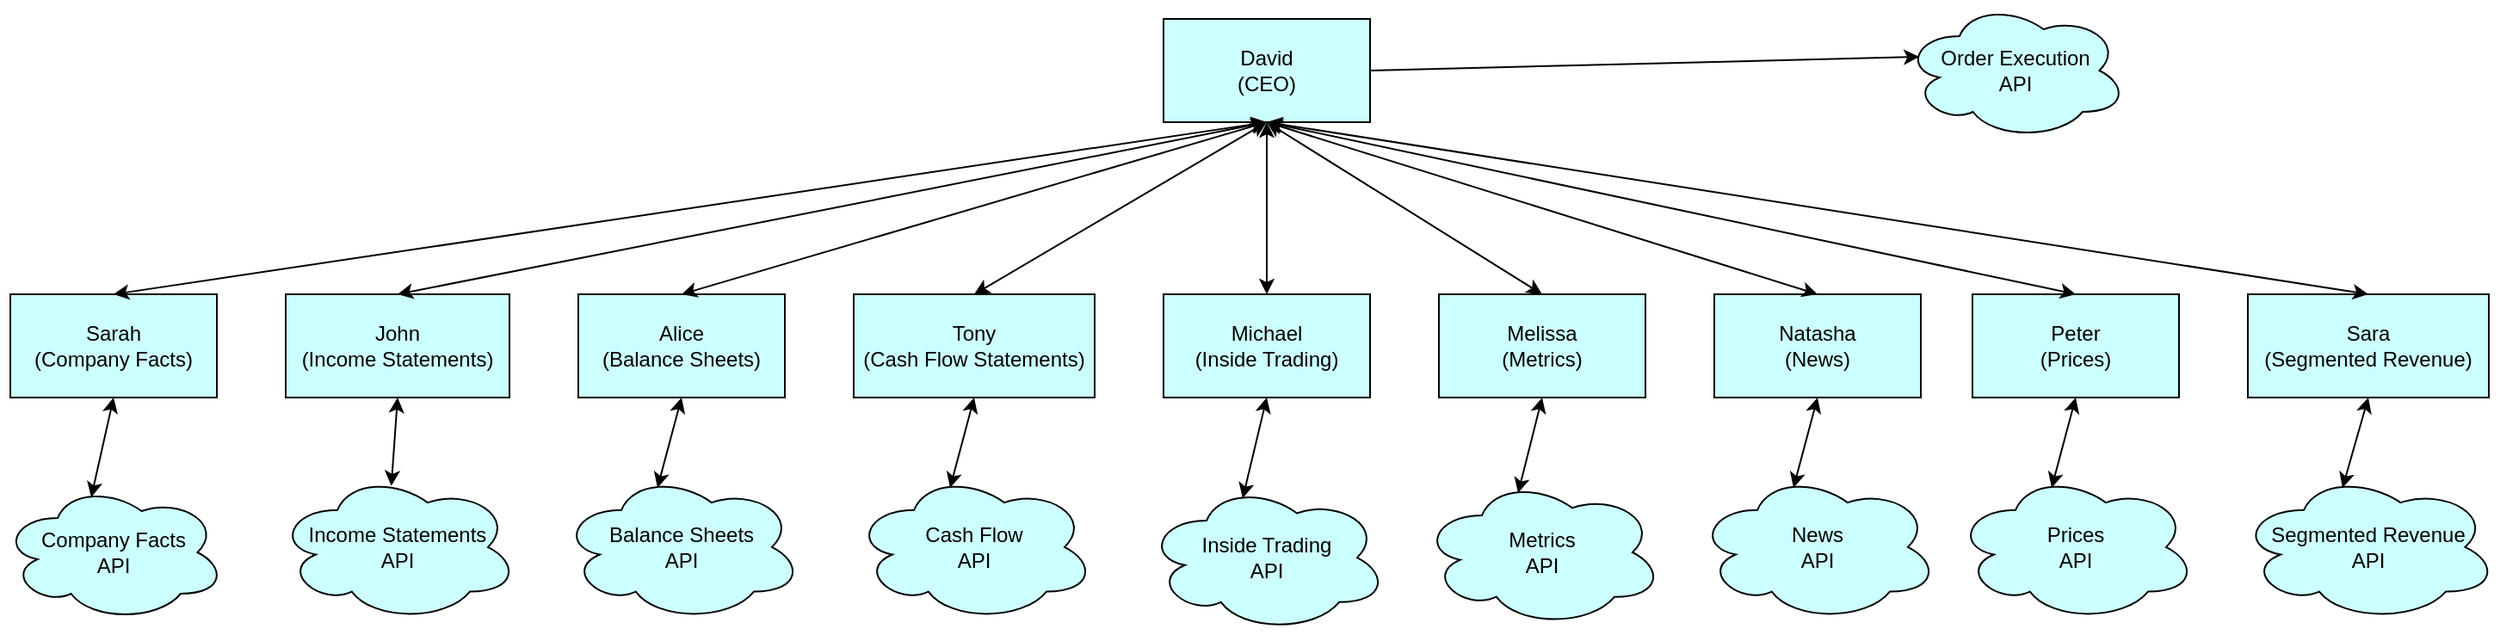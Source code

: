 <mxfile version="26.0.8">
  <diagram name="Page-1" id="_lZWDnlzz12lldunb9Sg">
    <mxGraphModel dx="1717" dy="1111" grid="1" gridSize="10" guides="1" tooltips="1" connect="1" arrows="1" fold="1" page="1" pageScale="1" pageWidth="1654" pageHeight="500" background="#FFFFFF" math="0" shadow="0">
      <root>
        <mxCell id="0" />
        <mxCell id="1" parent="0" />
        <mxCell id="IL2ZAVDEKWoscdO1TFzV-2" value="David&lt;br&gt;(CEO)" style="rounded=0;whiteSpace=wrap;html=1;fillColor=light-dark(#CCFFFF,var(--ge-dark-color, #121212));" vertex="1" parent="1">
          <mxGeometry x="780" y="80" width="120" height="60" as="geometry" />
        </mxCell>
        <mxCell id="IL2ZAVDEKWoscdO1TFzV-4" value="Sara&lt;br&gt;(Segmented Revenue)" style="rounded=0;whiteSpace=wrap;html=1;fillColor=light-dark(#CCFFFF,var(--ge-dark-color, #121212));" vertex="1" parent="1">
          <mxGeometry x="1410" y="240" width="140" height="60" as="geometry" />
        </mxCell>
        <mxCell id="IL2ZAVDEKWoscdO1TFzV-5" value="Peter&lt;br&gt;(Prices)" style="rounded=0;whiteSpace=wrap;html=1;fillColor=light-dark(#CCFFFF,var(--ge-dark-color, #121212));" vertex="1" parent="1">
          <mxGeometry x="1250" y="240" width="120" height="60" as="geometry" />
        </mxCell>
        <mxCell id="IL2ZAVDEKWoscdO1TFzV-6" value="Natasha&lt;br&gt;(News)" style="rounded=0;whiteSpace=wrap;html=1;fillColor=light-dark(#CCFFFF,var(--ge-dark-color, #121212));" vertex="1" parent="1">
          <mxGeometry x="1100" y="240" width="120" height="60" as="geometry" />
        </mxCell>
        <mxCell id="IL2ZAVDEKWoscdO1TFzV-8" value="Melissa&lt;br&gt;(Metrics)" style="rounded=0;whiteSpace=wrap;html=1;fillColor=light-dark(#CCFFFF,var(--ge-dark-color, #121212));" vertex="1" parent="1">
          <mxGeometry x="940" y="240" width="120" height="60" as="geometry" />
        </mxCell>
        <mxCell id="IL2ZAVDEKWoscdO1TFzV-9" value="Michael&lt;br&gt;(Inside Trading)" style="rounded=0;whiteSpace=wrap;html=1;fillColor=light-dark(#CCFFFF,var(--ge-dark-color, #121212));" vertex="1" parent="1">
          <mxGeometry x="780" y="240" width="120" height="60" as="geometry" />
        </mxCell>
        <mxCell id="IL2ZAVDEKWoscdO1TFzV-10" value="Tony&lt;br&gt;(Cash Flow Statements)" style="rounded=0;whiteSpace=wrap;html=1;fillColor=light-dark(#CCFFFF,var(--ge-dark-color, #121212));" vertex="1" parent="1">
          <mxGeometry x="600" y="240" width="140" height="60" as="geometry" />
        </mxCell>
        <mxCell id="IL2ZAVDEKWoscdO1TFzV-11" value="Sarah&lt;br&gt;(Company Facts)" style="rounded=0;whiteSpace=wrap;html=1;fillColor=light-dark(#CCFFFF,var(--ge-dark-color, #121212));" vertex="1" parent="1">
          <mxGeometry x="110" y="240" width="120" height="60" as="geometry" />
        </mxCell>
        <mxCell id="IL2ZAVDEKWoscdO1TFzV-12" value="Alice&lt;br&gt;(Balance Sheets)" style="rounded=0;whiteSpace=wrap;html=1;fillColor=light-dark(#CCFFFF,var(--ge-dark-color, #121212));" vertex="1" parent="1">
          <mxGeometry x="440" y="240" width="120" height="60" as="geometry" />
        </mxCell>
        <mxCell id="IL2ZAVDEKWoscdO1TFzV-13" value="John&lt;br&gt;(Income Statements)" style="rounded=0;whiteSpace=wrap;html=1;fillColor=light-dark(#CCFFFF,var(--ge-dark-color, #121212));" vertex="1" parent="1">
          <mxGeometry x="270" y="240" width="130" height="60" as="geometry" />
        </mxCell>
        <mxCell id="IL2ZAVDEKWoscdO1TFzV-14" value="" style="endArrow=classic;startArrow=classic;html=1;rounded=0;entryX=0.5;entryY=1;entryDx=0;entryDy=0;exitX=0.5;exitY=0;exitDx=0;exitDy=0;fillColor=light-dark(#CCFFFF,var(--ge-dark-color, #121212));" edge="1" parent="1" source="IL2ZAVDEKWoscdO1TFzV-11" target="IL2ZAVDEKWoscdO1TFzV-2">
          <mxGeometry width="50" height="50" relative="1" as="geometry">
            <mxPoint x="750" y="350" as="sourcePoint" />
            <mxPoint x="800" y="300" as="targetPoint" />
          </mxGeometry>
        </mxCell>
        <mxCell id="IL2ZAVDEKWoscdO1TFzV-15" value="" style="endArrow=classic;startArrow=classic;html=1;rounded=0;entryX=0.5;entryY=1;entryDx=0;entryDy=0;exitX=0.5;exitY=0;exitDx=0;exitDy=0;fillColor=light-dark(#CCFFFF,var(--ge-dark-color, #121212));" edge="1" parent="1" source="IL2ZAVDEKWoscdO1TFzV-13" target="IL2ZAVDEKWoscdO1TFzV-2">
          <mxGeometry width="50" height="50" relative="1" as="geometry">
            <mxPoint x="750" y="350" as="sourcePoint" />
            <mxPoint x="800" y="300" as="targetPoint" />
          </mxGeometry>
        </mxCell>
        <mxCell id="IL2ZAVDEKWoscdO1TFzV-16" value="" style="endArrow=classic;startArrow=classic;html=1;rounded=0;entryX=0.5;entryY=1;entryDx=0;entryDy=0;exitX=0.5;exitY=0;exitDx=0;exitDy=0;fillColor=light-dark(#CCFFFF,var(--ge-dark-color, #121212));" edge="1" parent="1" source="IL2ZAVDEKWoscdO1TFzV-12" target="IL2ZAVDEKWoscdO1TFzV-2">
          <mxGeometry width="50" height="50" relative="1" as="geometry">
            <mxPoint x="750" y="350" as="sourcePoint" />
            <mxPoint x="800" y="300" as="targetPoint" />
          </mxGeometry>
        </mxCell>
        <mxCell id="IL2ZAVDEKWoscdO1TFzV-17" value="" style="endArrow=classic;startArrow=classic;html=1;rounded=0;entryX=0.5;entryY=1;entryDx=0;entryDy=0;exitX=0.5;exitY=0;exitDx=0;exitDy=0;fillColor=light-dark(#CCFFFF,var(--ge-dark-color, #121212));" edge="1" parent="1" source="IL2ZAVDEKWoscdO1TFzV-10" target="IL2ZAVDEKWoscdO1TFzV-2">
          <mxGeometry width="50" height="50" relative="1" as="geometry">
            <mxPoint x="750" y="350" as="sourcePoint" />
            <mxPoint x="800" y="300" as="targetPoint" />
          </mxGeometry>
        </mxCell>
        <mxCell id="IL2ZAVDEKWoscdO1TFzV-18" value="" style="endArrow=classic;startArrow=classic;html=1;rounded=0;entryX=0.5;entryY=1;entryDx=0;entryDy=0;exitX=0.5;exitY=0;exitDx=0;exitDy=0;fillColor=light-dark(#CCFFFF,var(--ge-dark-color, #121212));" edge="1" parent="1" source="IL2ZAVDEKWoscdO1TFzV-9" target="IL2ZAVDEKWoscdO1TFzV-2">
          <mxGeometry width="50" height="50" relative="1" as="geometry">
            <mxPoint x="750" y="350" as="sourcePoint" />
            <mxPoint x="800" y="300" as="targetPoint" />
          </mxGeometry>
        </mxCell>
        <mxCell id="IL2ZAVDEKWoscdO1TFzV-19" value="" style="endArrow=classic;startArrow=classic;html=1;rounded=0;entryX=0.5;entryY=1;entryDx=0;entryDy=0;exitX=0.5;exitY=0;exitDx=0;exitDy=0;fillColor=light-dark(#CCFFFF,var(--ge-dark-color, #121212));" edge="1" parent="1" source="IL2ZAVDEKWoscdO1TFzV-8" target="IL2ZAVDEKWoscdO1TFzV-2">
          <mxGeometry width="50" height="50" relative="1" as="geometry">
            <mxPoint x="750" y="350" as="sourcePoint" />
            <mxPoint x="800" y="300" as="targetPoint" />
          </mxGeometry>
        </mxCell>
        <mxCell id="IL2ZAVDEKWoscdO1TFzV-20" value="" style="endArrow=classic;startArrow=classic;html=1;rounded=0;exitX=0.5;exitY=0;exitDx=0;exitDy=0;fillColor=light-dark(#CCFFFF,var(--ge-dark-color, #121212));" edge="1" parent="1" source="IL2ZAVDEKWoscdO1TFzV-6">
          <mxGeometry width="50" height="50" relative="1" as="geometry">
            <mxPoint x="750" y="350" as="sourcePoint" />
            <mxPoint x="840" y="140" as="targetPoint" />
          </mxGeometry>
        </mxCell>
        <mxCell id="IL2ZAVDEKWoscdO1TFzV-21" value="" style="endArrow=classic;startArrow=classic;html=1;rounded=0;entryX=0.5;entryY=1;entryDx=0;entryDy=0;exitX=0.5;exitY=0;exitDx=0;exitDy=0;fillColor=light-dark(#CCFFFF,var(--ge-dark-color, #121212));" edge="1" parent="1" source="IL2ZAVDEKWoscdO1TFzV-5" target="IL2ZAVDEKWoscdO1TFzV-2">
          <mxGeometry width="50" height="50" relative="1" as="geometry">
            <mxPoint x="750" y="350" as="sourcePoint" />
            <mxPoint x="800" y="300" as="targetPoint" />
          </mxGeometry>
        </mxCell>
        <mxCell id="IL2ZAVDEKWoscdO1TFzV-22" value="" style="endArrow=classic;startArrow=classic;html=1;rounded=0;entryX=0.5;entryY=1;entryDx=0;entryDy=0;exitX=0.5;exitY=0;exitDx=0;exitDy=0;fillColor=light-dark(#CCFFFF,var(--ge-dark-color, #121212));" edge="1" parent="1" source="IL2ZAVDEKWoscdO1TFzV-4" target="IL2ZAVDEKWoscdO1TFzV-2">
          <mxGeometry width="50" height="50" relative="1" as="geometry">
            <mxPoint x="750" y="350" as="sourcePoint" />
            <mxPoint x="800" y="300" as="targetPoint" />
          </mxGeometry>
        </mxCell>
        <mxCell id="IL2ZAVDEKWoscdO1TFzV-23" value="Company Facts&lt;br&gt;API" style="ellipse;shape=cloud;whiteSpace=wrap;html=1;fillColor=light-dark(#CCFFFF,var(--ge-dark-color, #121212));" vertex="1" parent="1">
          <mxGeometry x="105" y="350" width="130" height="80" as="geometry" />
        </mxCell>
        <mxCell id="IL2ZAVDEKWoscdO1TFzV-24" value="Income Statements&lt;br&gt;API" style="ellipse;shape=cloud;whiteSpace=wrap;html=1;fillColor=light-dark(#CCFFFF,var(--ge-dark-color, #121212));" vertex="1" parent="1">
          <mxGeometry x="265" y="343.85" width="140" height="86.15" as="geometry" />
        </mxCell>
        <mxCell id="IL2ZAVDEKWoscdO1TFzV-25" value="Balance Sheets&lt;br&gt;API" style="ellipse;shape=cloud;whiteSpace=wrap;html=1;fillColor=light-dark(#CCFFFF,var(--ge-dark-color, #121212));" vertex="1" parent="1">
          <mxGeometry x="430" y="343.85" width="140" height="86.15" as="geometry" />
        </mxCell>
        <mxCell id="IL2ZAVDEKWoscdO1TFzV-26" value="Cash Flow&lt;br&gt;API" style="ellipse;shape=cloud;whiteSpace=wrap;html=1;fillColor=light-dark(#CCFFFF,var(--ge-dark-color, #121212));" vertex="1" parent="1">
          <mxGeometry x="600" y="343.85" width="140" height="86.15" as="geometry" />
        </mxCell>
        <mxCell id="IL2ZAVDEKWoscdO1TFzV-27" value="Inside Trading&lt;br&gt;API" style="ellipse;shape=cloud;whiteSpace=wrap;html=1;fillColor=light-dark(#CCFFFF,var(--ge-dark-color, #121212));" vertex="1" parent="1">
          <mxGeometry x="770" y="350" width="140" height="86.15" as="geometry" />
        </mxCell>
        <mxCell id="IL2ZAVDEKWoscdO1TFzV-28" value="Metrics&lt;br&gt;API" style="ellipse;shape=cloud;whiteSpace=wrap;html=1;fillColor=light-dark(#CCFFFF,var(--ge-dark-color, #121212));" vertex="1" parent="1">
          <mxGeometry x="930" y="346.93" width="140" height="86.15" as="geometry" />
        </mxCell>
        <mxCell id="IL2ZAVDEKWoscdO1TFzV-29" value="News&lt;br&gt;API" style="ellipse;shape=cloud;whiteSpace=wrap;html=1;fillColor=light-dark(#CCFFFF,var(--ge-dark-color, #121212));" vertex="1" parent="1">
          <mxGeometry x="1090" y="343.85" width="140" height="86.15" as="geometry" />
        </mxCell>
        <mxCell id="IL2ZAVDEKWoscdO1TFzV-30" value="Prices&lt;br&gt;API" style="ellipse;shape=cloud;whiteSpace=wrap;html=1;fillColor=light-dark(#CCFFFF,var(--ge-dark-color, #121212));" vertex="1" parent="1">
          <mxGeometry x="1240" y="343.85" width="140" height="86.15" as="geometry" />
        </mxCell>
        <mxCell id="IL2ZAVDEKWoscdO1TFzV-31" value="Segmented Revenue&lt;br&gt;API" style="ellipse;shape=cloud;whiteSpace=wrap;html=1;fillColor=light-dark(#CCFFFF,var(--ge-dark-color, #121212));" vertex="1" parent="1">
          <mxGeometry x="1405" y="343.85" width="150" height="86.15" as="geometry" />
        </mxCell>
        <mxCell id="IL2ZAVDEKWoscdO1TFzV-32" value="" style="endArrow=classic;startArrow=classic;html=1;rounded=0;entryX=0.5;entryY=1;entryDx=0;entryDy=0;exitX=0.4;exitY=0.1;exitDx=0;exitDy=0;exitPerimeter=0;fillColor=light-dark(#CCFFFF,var(--ge-dark-color, #121212));" edge="1" parent="1" source="IL2ZAVDEKWoscdO1TFzV-25" target="IL2ZAVDEKWoscdO1TFzV-12">
          <mxGeometry width="50" height="50" relative="1" as="geometry">
            <mxPoint x="810" y="380" as="sourcePoint" />
            <mxPoint x="860" y="330" as="targetPoint" />
          </mxGeometry>
        </mxCell>
        <mxCell id="IL2ZAVDEKWoscdO1TFzV-34" value="" style="endArrow=classic;startArrow=classic;html=1;rounded=0;entryX=0.5;entryY=1;entryDx=0;entryDy=0;exitX=0.474;exitY=0.088;exitDx=0;exitDy=0;exitPerimeter=0;fillColor=light-dark(#CCFFFF,var(--ge-dark-color, #121212));" edge="1" parent="1" source="IL2ZAVDEKWoscdO1TFzV-24" target="IL2ZAVDEKWoscdO1TFzV-13">
          <mxGeometry width="50" height="50" relative="1" as="geometry">
            <mxPoint x="770" y="380" as="sourcePoint" />
            <mxPoint x="820" y="330" as="targetPoint" />
          </mxGeometry>
        </mxCell>
        <mxCell id="IL2ZAVDEKWoscdO1TFzV-36" value="" style="endArrow=classic;startArrow=classic;html=1;rounded=0;entryX=0.5;entryY=1;entryDx=0;entryDy=0;exitX=0.4;exitY=0.1;exitDx=0;exitDy=0;exitPerimeter=0;fillColor=light-dark(#CCFFFF,var(--ge-dark-color, #121212));" edge="1" parent="1" source="IL2ZAVDEKWoscdO1TFzV-23" target="IL2ZAVDEKWoscdO1TFzV-11">
          <mxGeometry width="50" height="50" relative="1" as="geometry">
            <mxPoint x="770" y="380" as="sourcePoint" />
            <mxPoint x="820" y="330" as="targetPoint" />
          </mxGeometry>
        </mxCell>
        <mxCell id="IL2ZAVDEKWoscdO1TFzV-37" value="" style="endArrow=classic;startArrow=classic;html=1;rounded=0;entryX=0.5;entryY=1;entryDx=0;entryDy=0;exitX=0.4;exitY=0.1;exitDx=0;exitDy=0;exitPerimeter=0;fillColor=light-dark(#CCFFFF,var(--ge-dark-color, #121212));" edge="1" parent="1" source="IL2ZAVDEKWoscdO1TFzV-26" target="IL2ZAVDEKWoscdO1TFzV-10">
          <mxGeometry width="50" height="50" relative="1" as="geometry">
            <mxPoint x="770" y="380" as="sourcePoint" />
            <mxPoint x="820" y="330" as="targetPoint" />
          </mxGeometry>
        </mxCell>
        <mxCell id="IL2ZAVDEKWoscdO1TFzV-38" value="" style="endArrow=classic;startArrow=classic;html=1;rounded=0;entryX=0.5;entryY=1;entryDx=0;entryDy=0;exitX=0.4;exitY=0.1;exitDx=0;exitDy=0;exitPerimeter=0;fillColor=light-dark(#CCFFFF,var(--ge-dark-color, #121212));" edge="1" parent="1" source="IL2ZAVDEKWoscdO1TFzV-27" target="IL2ZAVDEKWoscdO1TFzV-9">
          <mxGeometry width="50" height="50" relative="1" as="geometry">
            <mxPoint x="770" y="380" as="sourcePoint" />
            <mxPoint x="820" y="330" as="targetPoint" />
          </mxGeometry>
        </mxCell>
        <mxCell id="IL2ZAVDEKWoscdO1TFzV-43" value="" style="endArrow=classic;startArrow=classic;html=1;rounded=0;entryX=0.5;entryY=1;entryDx=0;entryDy=0;exitX=0.4;exitY=0.1;exitDx=0;exitDy=0;exitPerimeter=0;fillColor=light-dark(#CCFFFF,var(--ge-dark-color, #121212));" edge="1" parent="1" source="IL2ZAVDEKWoscdO1TFzV-28" target="IL2ZAVDEKWoscdO1TFzV-8">
          <mxGeometry width="50" height="50" relative="1" as="geometry">
            <mxPoint x="770" y="380" as="sourcePoint" />
            <mxPoint x="820" y="330" as="targetPoint" />
          </mxGeometry>
        </mxCell>
        <mxCell id="IL2ZAVDEKWoscdO1TFzV-44" value="" style="endArrow=classic;startArrow=classic;html=1;rounded=0;entryX=0.5;entryY=1;entryDx=0;entryDy=0;exitX=0.4;exitY=0.1;exitDx=0;exitDy=0;exitPerimeter=0;fillColor=light-dark(#CCFFFF,var(--ge-dark-color, #121212));" edge="1" parent="1" source="IL2ZAVDEKWoscdO1TFzV-29" target="IL2ZAVDEKWoscdO1TFzV-6">
          <mxGeometry width="50" height="50" relative="1" as="geometry">
            <mxPoint x="770" y="380" as="sourcePoint" />
            <mxPoint x="820" y="330" as="targetPoint" />
          </mxGeometry>
        </mxCell>
        <mxCell id="IL2ZAVDEKWoscdO1TFzV-45" value="" style="endArrow=classic;startArrow=classic;html=1;rounded=0;entryX=0.5;entryY=1;entryDx=0;entryDy=0;exitX=0.4;exitY=0.1;exitDx=0;exitDy=0;exitPerimeter=0;fillColor=light-dark(#CCFFFF,var(--ge-dark-color, #121212));" edge="1" parent="1" source="IL2ZAVDEKWoscdO1TFzV-30" target="IL2ZAVDEKWoscdO1TFzV-5">
          <mxGeometry width="50" height="50" relative="1" as="geometry">
            <mxPoint x="1190" y="380" as="sourcePoint" />
            <mxPoint x="1240" y="330" as="targetPoint" />
          </mxGeometry>
        </mxCell>
        <mxCell id="IL2ZAVDEKWoscdO1TFzV-46" value="" style="endArrow=classic;startArrow=classic;html=1;rounded=0;entryX=0.5;entryY=1;entryDx=0;entryDy=0;exitX=0.4;exitY=0.1;exitDx=0;exitDy=0;exitPerimeter=0;fillColor=light-dark(#CCFFFF,var(--ge-dark-color, #121212));" edge="1" parent="1" source="IL2ZAVDEKWoscdO1TFzV-31" target="IL2ZAVDEKWoscdO1TFzV-4">
          <mxGeometry width="50" height="50" relative="1" as="geometry">
            <mxPoint x="1190" y="380" as="sourcePoint" />
            <mxPoint x="1240" y="330" as="targetPoint" />
          </mxGeometry>
        </mxCell>
        <mxCell id="IL2ZAVDEKWoscdO1TFzV-47" value="Order Execution&lt;br&gt;API" style="ellipse;shape=cloud;whiteSpace=wrap;html=1;fillColor=light-dark(#CCFFFF,var(--ge-dark-color, #121212));" vertex="1" parent="1">
          <mxGeometry x="1210" y="70" width="130" height="80" as="geometry" />
        </mxCell>
        <mxCell id="IL2ZAVDEKWoscdO1TFzV-50" value="" style="endArrow=classic;html=1;rounded=0;entryX=0.07;entryY=0.4;entryDx=0;entryDy=0;entryPerimeter=0;exitX=1;exitY=0.5;exitDx=0;exitDy=0;fillColor=light-dark(#CCFFFF,var(--ge-dark-color, #121212));" edge="1" parent="1" source="IL2ZAVDEKWoscdO1TFzV-2" target="IL2ZAVDEKWoscdO1TFzV-47">
          <mxGeometry width="50" height="50" relative="1" as="geometry">
            <mxPoint x="850" y="440" as="sourcePoint" />
            <mxPoint x="900" y="390" as="targetPoint" />
          </mxGeometry>
        </mxCell>
      </root>
    </mxGraphModel>
  </diagram>
</mxfile>
